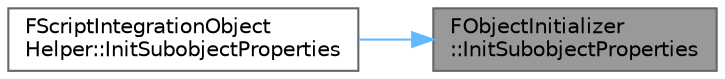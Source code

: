 digraph "FObjectInitializer::InitSubobjectProperties"
{
 // INTERACTIVE_SVG=YES
 // LATEX_PDF_SIZE
  bgcolor="transparent";
  edge [fontname=Helvetica,fontsize=10,labelfontname=Helvetica,labelfontsize=10];
  node [fontname=Helvetica,fontsize=10,shape=box,height=0.2,width=0.4];
  rankdir="RL";
  Node1 [id="Node000001",label="FObjectInitializer\l::InitSubobjectProperties",height=0.2,width=0.4,color="gray40", fillcolor="grey60", style="filled", fontcolor="black",tooltip="Calls InitProperties for any default subobjects created through this ObjectInitializer."];
  Node1 -> Node2 [id="edge1_Node000001_Node000002",dir="back",color="steelblue1",style="solid",tooltip=" "];
  Node2 [id="Node000002",label="FScriptIntegrationObject\lHelper::InitSubobjectProperties",height=0.2,width=0.4,color="grey40", fillcolor="white", style="filled",URL="$dc/ddb/classFScriptIntegrationObjectHelper.html#a7bf64384544c5f447f1ad31fae92d9bd",tooltip="Calls InitProperties for any default subobjects created through this ObjectInitializer."];
}
